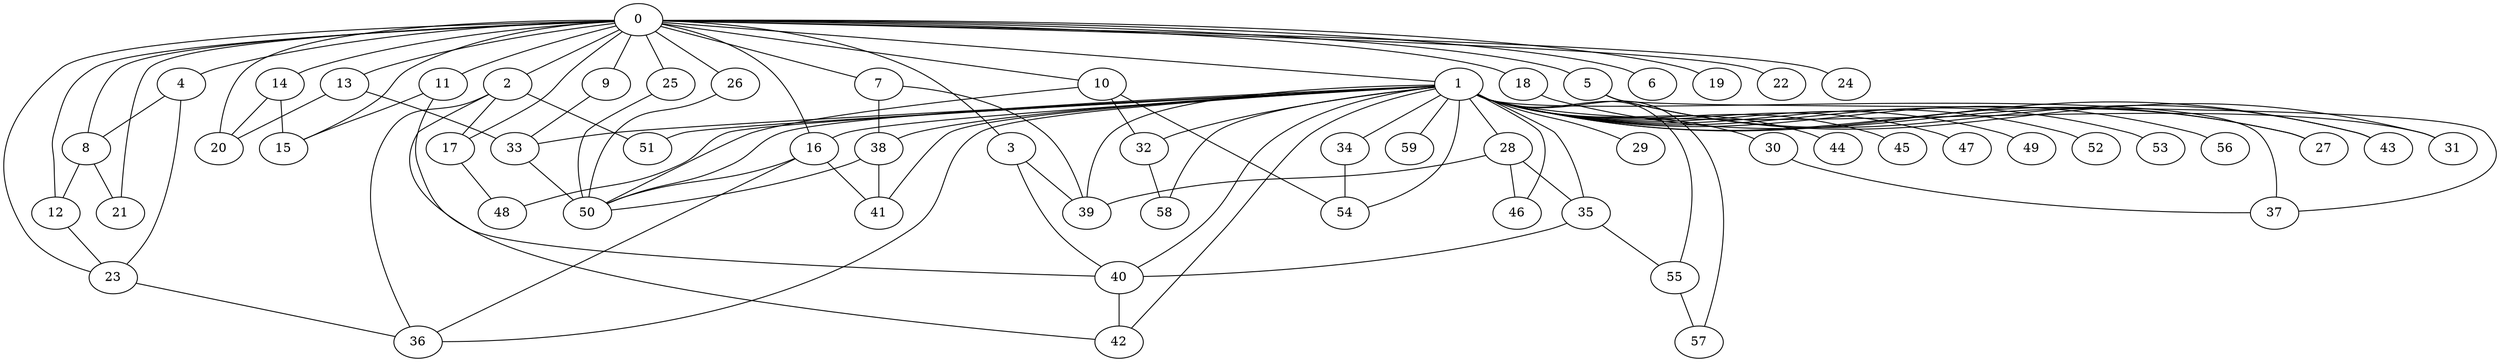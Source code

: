 
graph graphname {
    0 -- 1
0 -- 2
0 -- 3
0 -- 4
0 -- 5
0 -- 6
0 -- 7
0 -- 8
0 -- 9
0 -- 10
0 -- 11
0 -- 12
0 -- 13
0 -- 14
0 -- 15
0 -- 16
0 -- 17
0 -- 18
0 -- 19
0 -- 20
0 -- 21
0 -- 22
0 -- 23
0 -- 24
0 -- 25
0 -- 26
1 -- 27
1 -- 28
1 -- 29
1 -- 30
1 -- 31
1 -- 32
1 -- 33
1 -- 34
1 -- 35
1 -- 36
1 -- 37
1 -- 38
1 -- 39
1 -- 40
1 -- 41
1 -- 42
1 -- 43
1 -- 44
1 -- 45
1 -- 46
1 -- 47
1 -- 48
1 -- 49
1 -- 50
1 -- 51
1 -- 52
1 -- 53
1 -- 54
1 -- 55
1 -- 56
1 -- 57
1 -- 58
1 -- 59
1 -- 16
2 -- 51
2 -- 36
2 -- 42
2 -- 17
3 -- 40
3 -- 39
4 -- 8
4 -- 23
5 -- 37
5 -- 31
5 -- 43
7 -- 38
7 -- 39
8 -- 21
8 -- 12
9 -- 33
10 -- 32
10 -- 50
10 -- 54
11 -- 40
11 -- 15
12 -- 23
13 -- 33
13 -- 20
14 -- 15
14 -- 20
16 -- 50
16 -- 36
16 -- 41
17 -- 48
18 -- 27
23 -- 36
25 -- 50
26 -- 50
28 -- 35
28 -- 46
28 -- 39
30 -- 37
32 -- 58
33 -- 50
34 -- 54
35 -- 55
35 -- 40
38 -- 50
38 -- 41
40 -- 42
55 -- 57

}
